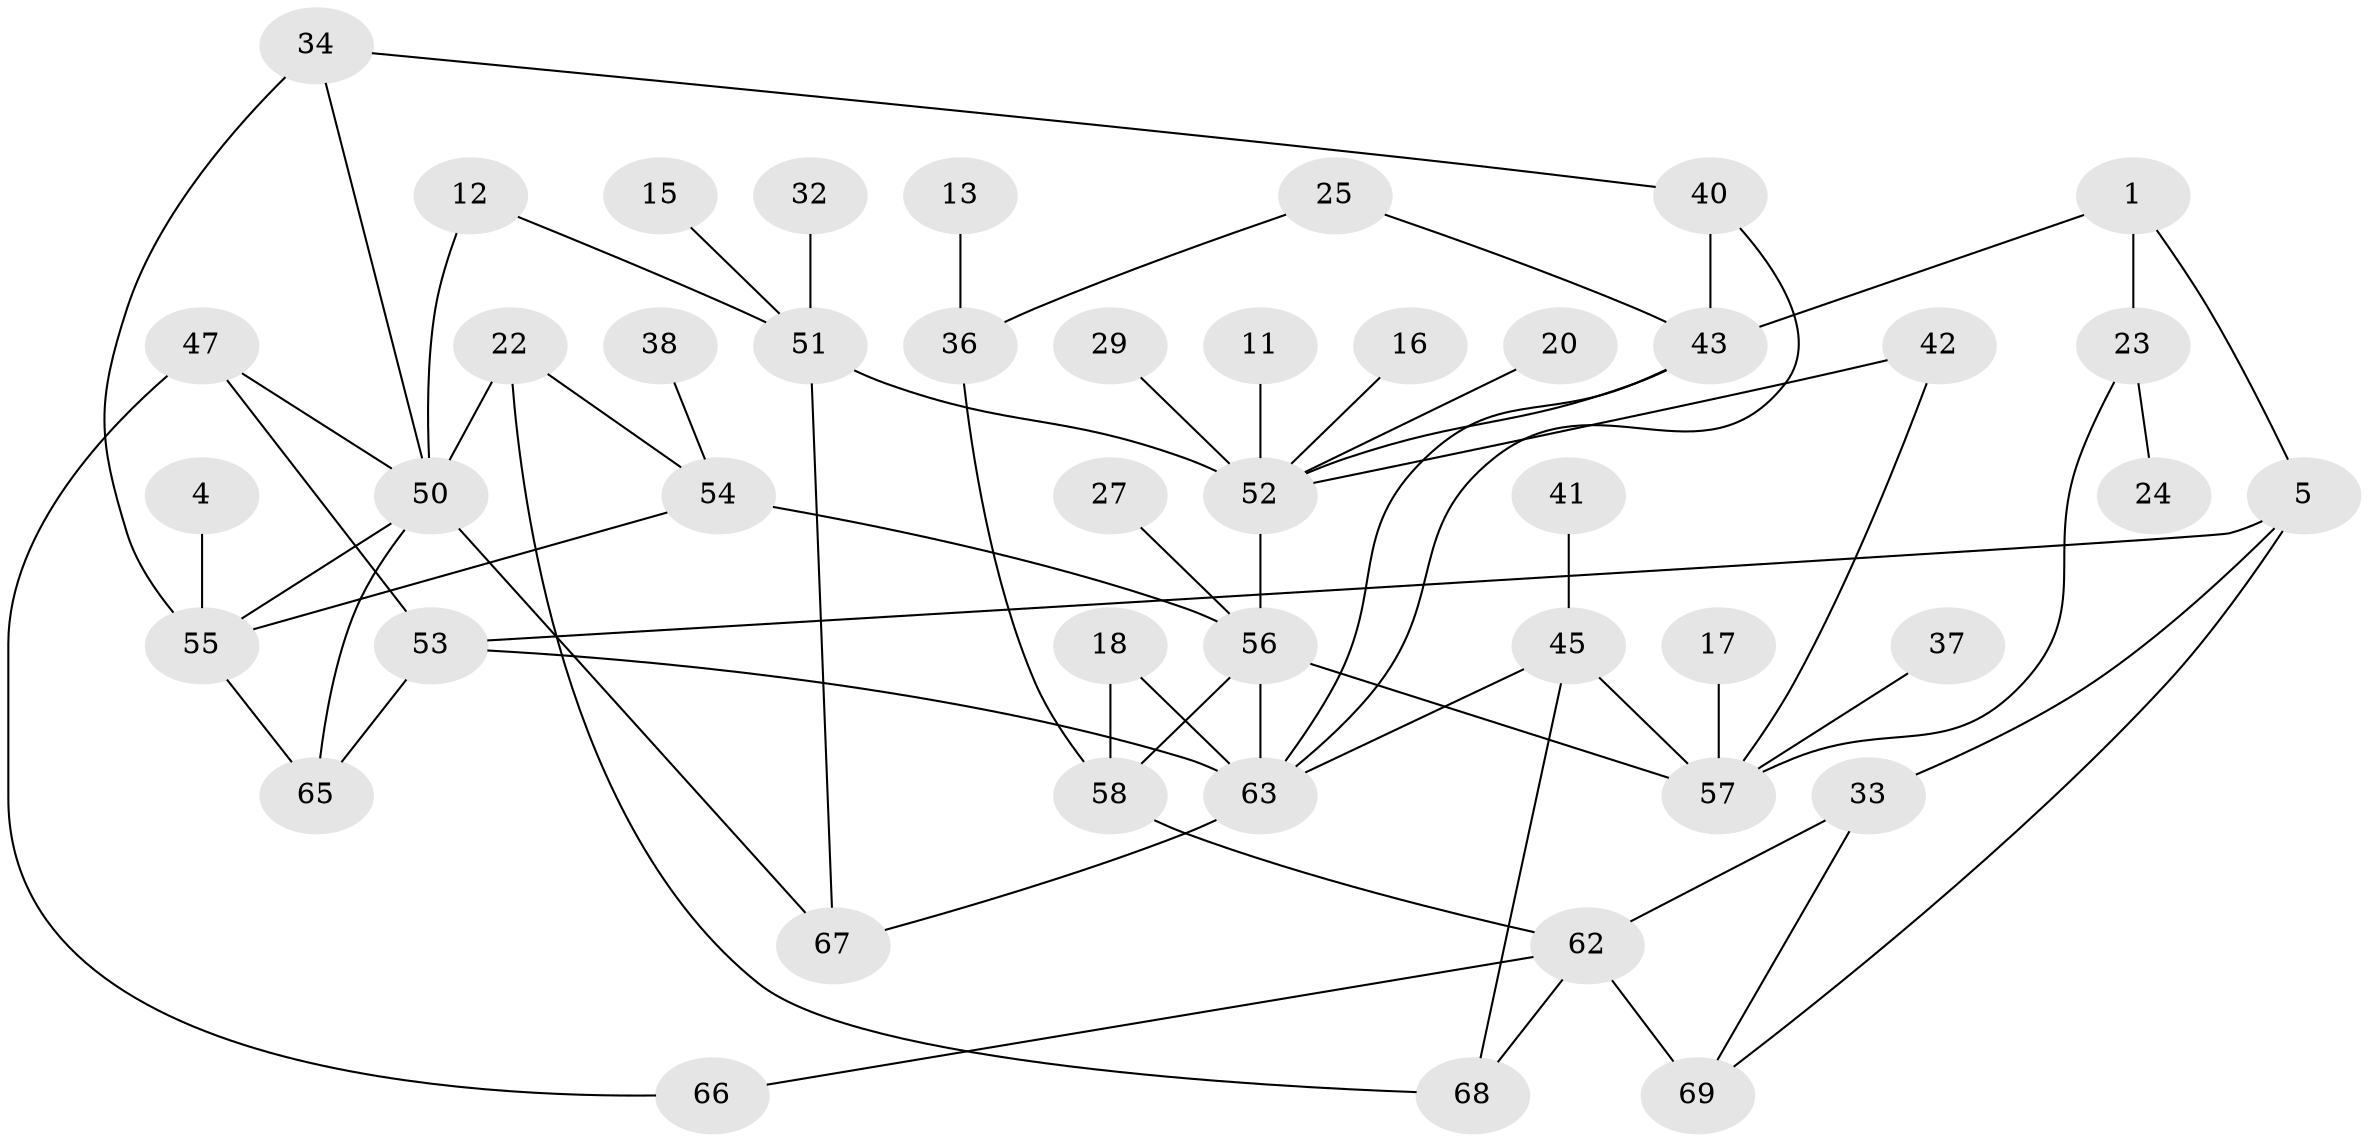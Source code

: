 // original degree distribution, {2: 0.2805755395683453, 1: 0.23741007194244604, 3: 0.17985611510791366, 0: 0.15827338129496402, 4: 0.07194244604316546, 6: 0.014388489208633094, 5: 0.05755395683453238}
// Generated by graph-tools (version 1.1) at 2025/49/03/09/25 03:49:10]
// undirected, 45 vertices, 67 edges
graph export_dot {
graph [start="1"]
  node [color=gray90,style=filled];
  1;
  4;
  5;
  11;
  12;
  13;
  15;
  16;
  17;
  18;
  20;
  22;
  23;
  24;
  25;
  27;
  29;
  32;
  33;
  34;
  36;
  37;
  38;
  40;
  41;
  42;
  43;
  45;
  47;
  50;
  51;
  52;
  53;
  54;
  55;
  56;
  57;
  58;
  62;
  63;
  65;
  66;
  67;
  68;
  69;
  1 -- 5 [weight=1.0];
  1 -- 23 [weight=1.0];
  1 -- 43 [weight=1.0];
  4 -- 55 [weight=1.0];
  5 -- 33 [weight=1.0];
  5 -- 53 [weight=1.0];
  5 -- 69 [weight=1.0];
  11 -- 52 [weight=1.0];
  12 -- 50 [weight=1.0];
  12 -- 51 [weight=1.0];
  13 -- 36 [weight=1.0];
  15 -- 51 [weight=1.0];
  16 -- 52 [weight=1.0];
  17 -- 57 [weight=1.0];
  18 -- 58 [weight=1.0];
  18 -- 63 [weight=1.0];
  20 -- 52 [weight=1.0];
  22 -- 50 [weight=1.0];
  22 -- 54 [weight=1.0];
  22 -- 68 [weight=1.0];
  23 -- 24 [weight=1.0];
  23 -- 57 [weight=1.0];
  25 -- 36 [weight=1.0];
  25 -- 43 [weight=1.0];
  27 -- 56 [weight=1.0];
  29 -- 52 [weight=1.0];
  32 -- 51 [weight=1.0];
  33 -- 62 [weight=1.0];
  33 -- 69 [weight=1.0];
  34 -- 40 [weight=1.0];
  34 -- 50 [weight=1.0];
  34 -- 55 [weight=1.0];
  36 -- 58 [weight=1.0];
  37 -- 57 [weight=1.0];
  38 -- 54 [weight=1.0];
  40 -- 43 [weight=1.0];
  40 -- 63 [weight=1.0];
  41 -- 45 [weight=1.0];
  42 -- 52 [weight=1.0];
  42 -- 57 [weight=1.0];
  43 -- 52 [weight=1.0];
  43 -- 63 [weight=1.0];
  45 -- 57 [weight=1.0];
  45 -- 63 [weight=1.0];
  45 -- 68 [weight=1.0];
  47 -- 50 [weight=1.0];
  47 -- 53 [weight=1.0];
  47 -- 66 [weight=1.0];
  50 -- 55 [weight=1.0];
  50 -- 65 [weight=1.0];
  50 -- 67 [weight=1.0];
  51 -- 52 [weight=1.0];
  51 -- 67 [weight=1.0];
  52 -- 56 [weight=1.0];
  53 -- 63 [weight=1.0];
  53 -- 65 [weight=1.0];
  54 -- 55 [weight=1.0];
  54 -- 56 [weight=1.0];
  55 -- 65 [weight=1.0];
  56 -- 57 [weight=1.0];
  56 -- 58 [weight=1.0];
  56 -- 63 [weight=2.0];
  58 -- 62 [weight=2.0];
  62 -- 66 [weight=1.0];
  62 -- 68 [weight=1.0];
  62 -- 69 [weight=2.0];
  63 -- 67 [weight=1.0];
}
